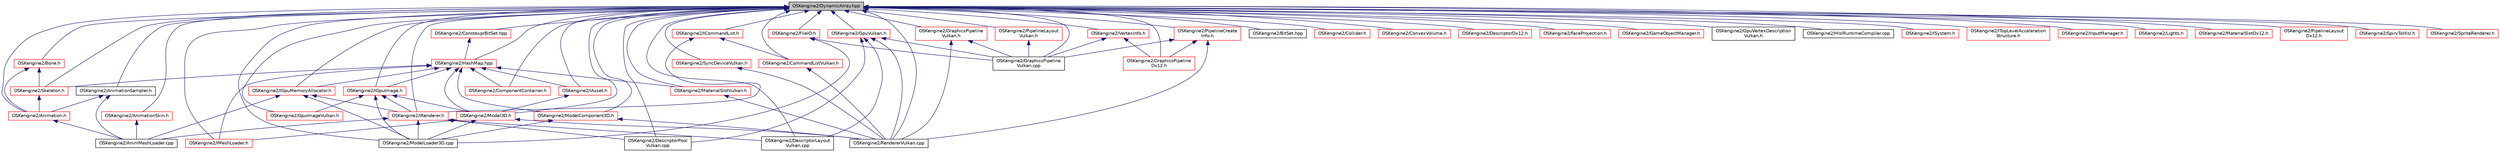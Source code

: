 digraph "OSKengine2/DynamicArray.hpp"
{
 // LATEX_PDF_SIZE
  edge [fontname="Helvetica",fontsize="10",labelfontname="Helvetica",labelfontsize="10"];
  node [fontname="Helvetica",fontsize="10",shape=record];
  Node1 [label="OSKengine2/DynamicArray.hpp",height=0.2,width=0.4,color="black", fillcolor="grey75", style="filled", fontcolor="black",tooltip=" "];
  Node1 -> Node2 [dir="back",color="midnightblue",fontsize="10",style="solid",fontname="Helvetica"];
  Node2 [label="OSKengine2/Animation.h",height=0.2,width=0.4,color="red", fillcolor="white", style="filled",URL="$_animation_8h.html",tooltip=" "];
  Node2 -> Node3 [dir="back",color="midnightblue",fontsize="10",style="solid",fontname="Helvetica"];
  Node3 [label="OSKengine2/AnimMeshLoader.cpp",height=0.2,width=0.4,color="black", fillcolor="white", style="filled",URL="$_anim_mesh_loader_8cpp.html",tooltip=" "];
  Node1 -> Node29 [dir="back",color="midnightblue",fontsize="10",style="solid",fontname="Helvetica"];
  Node29 [label="OSKengine2/AnimationSampler.h",height=0.2,width=0.4,color="black", fillcolor="white", style="filled",URL="$_animation_sampler_8h.html",tooltip=" "];
  Node29 -> Node3 [dir="back",color="midnightblue",fontsize="10",style="solid",fontname="Helvetica"];
  Node29 -> Node2 [dir="back",color="midnightblue",fontsize="10",style="solid",fontname="Helvetica"];
  Node1 -> Node30 [dir="back",color="midnightblue",fontsize="10",style="solid",fontname="Helvetica"];
  Node30 [label="OSKengine2/AnimationSkin.h",height=0.2,width=0.4,color="red", fillcolor="white", style="filled",URL="$_animation_skin_8h.html",tooltip=" "];
  Node30 -> Node3 [dir="back",color="midnightblue",fontsize="10",style="solid",fontname="Helvetica"];
  Node1 -> Node32 [dir="back",color="midnightblue",fontsize="10",style="solid",fontname="Helvetica"];
  Node32 [label="OSKengine2/BitSet.hpp",height=0.2,width=0.4,color="black", fillcolor="white", style="filled",URL="$_bit_set_8hpp.html",tooltip=" "];
  Node1 -> Node33 [dir="back",color="midnightblue",fontsize="10",style="solid",fontname="Helvetica"];
  Node33 [label="OSKengine2/Bone.h",height=0.2,width=0.4,color="red", fillcolor="white", style="filled",URL="$_bone_8h.html",tooltip=" "];
  Node33 -> Node2 [dir="back",color="midnightblue",fontsize="10",style="solid",fontname="Helvetica"];
  Node33 -> Node34 [dir="back",color="midnightblue",fontsize="10",style="solid",fontname="Helvetica"];
  Node34 [label="OSKengine2/Skeleton.h",height=0.2,width=0.4,color="red", fillcolor="white", style="filled",URL="$_skeleton_8h.html",tooltip=" "];
  Node34 -> Node2 [dir="back",color="midnightblue",fontsize="10",style="solid",fontname="Helvetica"];
  Node1 -> Node35 [dir="back",color="midnightblue",fontsize="10",style="solid",fontname="Helvetica"];
  Node35 [label="OSKengine2/Collider.h",height=0.2,width=0.4,color="red", fillcolor="white", style="filled",URL="$_collider_8h.html",tooltip=" "];
  Node1 -> Node37 [dir="back",color="midnightblue",fontsize="10",style="solid",fontname="Helvetica"];
  Node37 [label="OSKengine2/CommandListVulkan.h",height=0.2,width=0.4,color="red", fillcolor="white", style="filled",URL="$_command_list_vulkan_8h.html",tooltip=" "];
  Node37 -> Node25 [dir="back",color="midnightblue",fontsize="10",style="solid",fontname="Helvetica"];
  Node25 [label="OSKengine2/RendererVulkan.cpp",height=0.2,width=0.4,color="black", fillcolor="white", style="filled",URL="$_renderer_vulkan_8cpp.html",tooltip=" "];
  Node1 -> Node44 [dir="back",color="midnightblue",fontsize="10",style="solid",fontname="Helvetica"];
  Node44 [label="OSKengine2/ComponentContainer.h",height=0.2,width=0.4,color="red", fillcolor="white", style="filled",URL="$_component_container_8h.html",tooltip=" "];
  Node1 -> Node104 [dir="back",color="midnightblue",fontsize="10",style="solid",fontname="Helvetica"];
  Node104 [label="OSKengine2/ConstexprBitSet.hpp",height=0.2,width=0.4,color="red", fillcolor="white", style="filled",URL="$_constexpr_bit_set_8hpp.html",tooltip=" "];
  Node104 -> Node147 [dir="back",color="midnightblue",fontsize="10",style="solid",fontname="Helvetica"];
  Node147 [label="OSKengine2/HashMap.hpp",height=0.2,width=0.4,color="red", fillcolor="white", style="filled",URL="$_hash_map_8hpp.html",tooltip=" "];
  Node147 -> Node44 [dir="back",color="midnightblue",fontsize="10",style="solid",fontname="Helvetica"];
  Node147 -> Node150 [dir="back",color="midnightblue",fontsize="10",style="solid",fontname="Helvetica"];
  Node150 [label="OSKengine2/IAsset.h",height=0.2,width=0.4,color="red", fillcolor="white", style="filled",URL="$_i_asset_8h.html",tooltip=" "];
  Node150 -> Node11 [dir="back",color="midnightblue",fontsize="10",style="solid",fontname="Helvetica"];
  Node11 [label="OSKengine2/Model3D.h",height=0.2,width=0.4,color="red", fillcolor="white", style="filled",URL="$_model3_d_8h.html",tooltip=" "];
  Node11 -> Node15 [dir="back",color="midnightblue",fontsize="10",style="solid",fontname="Helvetica"];
  Node15 [label="OSKengine2/IMeshLoader.h",height=0.2,width=0.4,color="red", fillcolor="white", style="filled",URL="$_i_mesh_loader_8h.html",tooltip=" "];
  Node11 -> Node7 [dir="back",color="midnightblue",fontsize="10",style="solid",fontname="Helvetica"];
  Node7 [label="OSKengine2/ModelLoader3D.cpp",height=0.2,width=0.4,color="black", fillcolor="white", style="filled",URL="$_model_loader3_d_8cpp.html",tooltip=" "];
  Node11 -> Node25 [dir="back",color="midnightblue",fontsize="10",style="solid",fontname="Helvetica"];
  Node147 -> Node158 [dir="back",color="midnightblue",fontsize="10",style="solid",fontname="Helvetica"];
  Node158 [label="OSKengine2/IGpuImage.h",height=0.2,width=0.4,color="red", fillcolor="white", style="filled",URL="$_i_gpu_image_8h.html",tooltip=" "];
  Node158 -> Node161 [dir="back",color="midnightblue",fontsize="10",style="solid",fontname="Helvetica"];
  Node161 [label="OSKengine2/GpuImageVulkan.h",height=0.2,width=0.4,color="red", fillcolor="white", style="filled",URL="$_gpu_image_vulkan_8h.html",tooltip=" "];
  Node158 -> Node107 [dir="back",color="midnightblue",fontsize="10",style="solid",fontname="Helvetica"];
  Node107 [label="OSKengine2/IRenderer.h",height=0.2,width=0.4,color="red", fillcolor="white", style="filled",URL="$_i_renderer_8h.html",tooltip=" "];
  Node107 -> Node3 [dir="back",color="midnightblue",fontsize="10",style="solid",fontname="Helvetica"];
  Node107 -> Node58 [dir="back",color="midnightblue",fontsize="10",style="solid",fontname="Helvetica"];
  Node58 [label="OSKengine2/DescriptorLayout\lVulkan.cpp",height=0.2,width=0.4,color="black", fillcolor="white", style="filled",URL="$_descriptor_layout_vulkan_8cpp.html",tooltip=" "];
  Node107 -> Node59 [dir="back",color="midnightblue",fontsize="10",style="solid",fontname="Helvetica"];
  Node59 [label="OSKengine2/DescriptorPool\lVulkan.cpp",height=0.2,width=0.4,color="black", fillcolor="white", style="filled",URL="$_descriptor_pool_vulkan_8cpp.html",tooltip=" "];
  Node107 -> Node7 [dir="back",color="midnightblue",fontsize="10",style="solid",fontname="Helvetica"];
  Node158 -> Node11 [dir="back",color="midnightblue",fontsize="10",style="solid",fontname="Helvetica"];
  Node158 -> Node7 [dir="back",color="midnightblue",fontsize="10",style="solid",fontname="Helvetica"];
  Node147 -> Node173 [dir="back",color="midnightblue",fontsize="10",style="solid",fontname="Helvetica"];
  Node173 [label="OSKengine2/IGpuMemoryAllocator.h",height=0.2,width=0.4,color="red", fillcolor="white", style="filled",URL="$_i_gpu_memory_allocator_8h.html",tooltip=" "];
  Node173 -> Node3 [dir="back",color="midnightblue",fontsize="10",style="solid",fontname="Helvetica"];
  Node173 -> Node107 [dir="back",color="midnightblue",fontsize="10",style="solid",fontname="Helvetica"];
  Node173 -> Node7 [dir="back",color="midnightblue",fontsize="10",style="solid",fontname="Helvetica"];
  Node147 -> Node15 [dir="back",color="midnightblue",fontsize="10",style="solid",fontname="Helvetica"];
  Node147 -> Node189 [dir="back",color="midnightblue",fontsize="10",style="solid",fontname="Helvetica"];
  Node189 [label="OSKengine2/MaterialSlotVulkan.h",height=0.2,width=0.4,color="red", fillcolor="white", style="filled",URL="$_material_slot_vulkan_8h.html",tooltip=" "];
  Node189 -> Node25 [dir="back",color="midnightblue",fontsize="10",style="solid",fontname="Helvetica"];
  Node147 -> Node11 [dir="back",color="midnightblue",fontsize="10",style="solid",fontname="Helvetica"];
  Node147 -> Node125 [dir="back",color="midnightblue",fontsize="10",style="solid",fontname="Helvetica"];
  Node125 [label="OSKengine2/ModelComponent3D.h",height=0.2,width=0.4,color="red", fillcolor="white", style="filled",URL="$_model_component3_d_8h.html",tooltip=" "];
  Node125 -> Node7 [dir="back",color="midnightblue",fontsize="10",style="solid",fontname="Helvetica"];
  Node125 -> Node25 [dir="back",color="midnightblue",fontsize="10",style="solid",fontname="Helvetica"];
  Node147 -> Node34 [dir="back",color="midnightblue",fontsize="10",style="solid",fontname="Helvetica"];
  Node1 -> Node145 [dir="back",color="midnightblue",fontsize="10",style="solid",fontname="Helvetica"];
  Node145 [label="OSKengine2/ConvexVolume.h",height=0.2,width=0.4,color="red", fillcolor="white", style="filled",URL="$_convex_volume_8h.html",tooltip=" "];
  Node1 -> Node191 [dir="back",color="midnightblue",fontsize="10",style="solid",fontname="Helvetica"];
  Node191 [label="OSKengine2/DescriptorDx12.h",height=0.2,width=0.4,color="red", fillcolor="white", style="filled",URL="$_descriptor_dx12_8h.html",tooltip=" "];
  Node1 -> Node58 [dir="back",color="midnightblue",fontsize="10",style="solid",fontname="Helvetica"];
  Node1 -> Node59 [dir="back",color="midnightblue",fontsize="10",style="solid",fontname="Helvetica"];
  Node1 -> Node195 [dir="back",color="midnightblue",fontsize="10",style="solid",fontname="Helvetica"];
  Node195 [label="OSKengine2/FaceProjection.h",height=0.2,width=0.4,color="red", fillcolor="white", style="filled",URL="$_face_projection_8h.html",tooltip=" "];
  Node1 -> Node197 [dir="back",color="midnightblue",fontsize="10",style="solid",fontname="Helvetica"];
  Node197 [label="OSKengine2/FileIO.h",height=0.2,width=0.4,color="red", fillcolor="white", style="filled",URL="$_file_i_o_8h.html",tooltip=" "];
  Node197 -> Node110 [dir="back",color="midnightblue",fontsize="10",style="solid",fontname="Helvetica"];
  Node110 [label="OSKengine2/GraphicsPipeline\lVulkan.cpp",height=0.2,width=0.4,color="black", fillcolor="white", style="filled",URL="$_graphics_pipeline_vulkan_8cpp.html",tooltip=" "];
  Node197 -> Node7 [dir="back",color="midnightblue",fontsize="10",style="solid",fontname="Helvetica"];
  Node1 -> Node115 [dir="back",color="midnightblue",fontsize="10",style="solid",fontname="Helvetica"];
  Node115 [label="OSKengine2/GameObjectManager.h",height=0.2,width=0.4,color="red", fillcolor="white", style="filled",URL="$_game_object_manager_8h.html",tooltip=" "];
  Node1 -> Node161 [dir="back",color="midnightblue",fontsize="10",style="solid",fontname="Helvetica"];
  Node1 -> Node199 [dir="back",color="midnightblue",fontsize="10",style="solid",fontname="Helvetica"];
  Node199 [label="OSKengine2/GpuVertexDescription\lVulkan.h",height=0.2,width=0.4,color="black", fillcolor="white", style="filled",URL="$_gpu_vertex_description_vulkan_8h.html",tooltip=" "];
  Node1 -> Node200 [dir="back",color="midnightblue",fontsize="10",style="solid",fontname="Helvetica"];
  Node200 [label="OSKengine2/GpuVulkan.h",height=0.2,width=0.4,color="red", fillcolor="white", style="filled",URL="$_gpu_vulkan_8h.html",tooltip=" "];
  Node200 -> Node58 [dir="back",color="midnightblue",fontsize="10",style="solid",fontname="Helvetica"];
  Node200 -> Node59 [dir="back",color="midnightblue",fontsize="10",style="solid",fontname="Helvetica"];
  Node200 -> Node110 [dir="back",color="midnightblue",fontsize="10",style="solid",fontname="Helvetica"];
  Node200 -> Node25 [dir="back",color="midnightblue",fontsize="10",style="solid",fontname="Helvetica"];
  Node1 -> Node185 [dir="back",color="midnightblue",fontsize="10",style="solid",fontname="Helvetica"];
  Node185 [label="OSKengine2/GraphicsPipeline\lDx12.h",height=0.2,width=0.4,color="red", fillcolor="white", style="filled",URL="$_graphics_pipeline_dx12_8h.html",tooltip=" "];
  Node1 -> Node110 [dir="back",color="midnightblue",fontsize="10",style="solid",fontname="Helvetica"];
  Node1 -> Node203 [dir="back",color="midnightblue",fontsize="10",style="solid",fontname="Helvetica"];
  Node203 [label="OSKengine2/GraphicsPipeline\lVulkan.h",height=0.2,width=0.4,color="red", fillcolor="white", style="filled",URL="$_graphics_pipeline_vulkan_8h.html",tooltip=" "];
  Node203 -> Node110 [dir="back",color="midnightblue",fontsize="10",style="solid",fontname="Helvetica"];
  Node203 -> Node25 [dir="back",color="midnightblue",fontsize="10",style="solid",fontname="Helvetica"];
  Node1 -> Node147 [dir="back",color="midnightblue",fontsize="10",style="solid",fontname="Helvetica"];
  Node1 -> Node204 [dir="back",color="midnightblue",fontsize="10",style="solid",fontname="Helvetica"];
  Node204 [label="OSKengine2/HlslRuntimeCompiler.cpp",height=0.2,width=0.4,color="black", fillcolor="white", style="filled",URL="$_hlsl_runtime_compiler_8cpp.html",tooltip=" "];
  Node1 -> Node150 [dir="back",color="midnightblue",fontsize="10",style="solid",fontname="Helvetica"];
  Node1 -> Node205 [dir="back",color="midnightblue",fontsize="10",style="solid",fontname="Helvetica"];
  Node205 [label="OSKengine2/ICommandList.h",height=0.2,width=0.4,color="red", fillcolor="white", style="filled",URL="$_i_command_list_8h.html",tooltip=" "];
  Node205 -> Node37 [dir="back",color="midnightblue",fontsize="10",style="solid",fontname="Helvetica"];
  Node205 -> Node107 [dir="back",color="midnightblue",fontsize="10",style="solid",fontname="Helvetica"];
  Node1 -> Node158 [dir="back",color="midnightblue",fontsize="10",style="solid",fontname="Helvetica"];
  Node1 -> Node173 [dir="back",color="midnightblue",fontsize="10",style="solid",fontname="Helvetica"];
  Node1 -> Node15 [dir="back",color="midnightblue",fontsize="10",style="solid",fontname="Helvetica"];
  Node1 -> Node107 [dir="back",color="midnightblue",fontsize="10",style="solid",fontname="Helvetica"];
  Node1 -> Node116 [dir="back",color="midnightblue",fontsize="10",style="solid",fontname="Helvetica"];
  Node116 [label="OSKengine2/ISystem.h",height=0.2,width=0.4,color="red", fillcolor="white", style="filled",URL="$_i_system_8h.html",tooltip=" "];
  Node1 -> Node208 [dir="back",color="midnightblue",fontsize="10",style="solid",fontname="Helvetica"];
  Node208 [label="OSKengine2/ITopLevelAcceleration\lStructure.h",height=0.2,width=0.4,color="red", fillcolor="white", style="filled",URL="$_i_top_level_acceleration_structure_8h.html",tooltip=" "];
  Node1 -> Node211 [dir="back",color="midnightblue",fontsize="10",style="solid",fontname="Helvetica"];
  Node211 [label="OSKengine2/InputManager.h",height=0.2,width=0.4,color="red", fillcolor="white", style="filled",URL="$_input_manager_8h.html",tooltip=" "];
  Node1 -> Node213 [dir="back",color="midnightblue",fontsize="10",style="solid",fontname="Helvetica"];
  Node213 [label="OSKengine2/Lights.h",height=0.2,width=0.4,color="red", fillcolor="white", style="filled",URL="$_lights_8h.html",tooltip=" "];
  Node1 -> Node214 [dir="back",color="midnightblue",fontsize="10",style="solid",fontname="Helvetica"];
  Node214 [label="OSKengine2/MaterialSlotDx12.h",height=0.2,width=0.4,color="red", fillcolor="white", style="filled",URL="$_material_slot_dx12_8h.html",tooltip=" "];
  Node1 -> Node189 [dir="back",color="midnightblue",fontsize="10",style="solid",fontname="Helvetica"];
  Node1 -> Node11 [dir="back",color="midnightblue",fontsize="10",style="solid",fontname="Helvetica"];
  Node1 -> Node125 [dir="back",color="midnightblue",fontsize="10",style="solid",fontname="Helvetica"];
  Node1 -> Node7 [dir="back",color="midnightblue",fontsize="10",style="solid",fontname="Helvetica"];
  Node1 -> Node215 [dir="back",color="midnightblue",fontsize="10",style="solid",fontname="Helvetica"];
  Node215 [label="OSKengine2/PipelineCreate\lInfo.h",height=0.2,width=0.4,color="red", fillcolor="white", style="filled",URL="$_pipeline_create_info_8h.html",tooltip=" "];
  Node215 -> Node185 [dir="back",color="midnightblue",fontsize="10",style="solid",fontname="Helvetica"];
  Node215 -> Node110 [dir="back",color="midnightblue",fontsize="10",style="solid",fontname="Helvetica"];
  Node215 -> Node25 [dir="back",color="midnightblue",fontsize="10",style="solid",fontname="Helvetica"];
  Node1 -> Node219 [dir="back",color="midnightblue",fontsize="10",style="solid",fontname="Helvetica"];
  Node219 [label="OSKengine2/PipelineLayout\lDx12.h",height=0.2,width=0.4,color="red", fillcolor="white", style="filled",URL="$_pipeline_layout_dx12_8h.html",tooltip=" "];
  Node1 -> Node220 [dir="back",color="midnightblue",fontsize="10",style="solid",fontname="Helvetica"];
  Node220 [label="OSKengine2/PipelineLayout\lVulkan.h",height=0.2,width=0.4,color="red", fillcolor="white", style="filled",URL="$_pipeline_layout_vulkan_8h.html",tooltip=" "];
  Node220 -> Node110 [dir="back",color="midnightblue",fontsize="10",style="solid",fontname="Helvetica"];
  Node1 -> Node25 [dir="back",color="midnightblue",fontsize="10",style="solid",fontname="Helvetica"];
  Node1 -> Node34 [dir="back",color="midnightblue",fontsize="10",style="solid",fontname="Helvetica"];
  Node1 -> Node221 [dir="back",color="midnightblue",fontsize="10",style="solid",fontname="Helvetica"];
  Node221 [label="OSKengine2/SpirvToHlsl.h",height=0.2,width=0.4,color="red", fillcolor="white", style="filled",URL="$_spirv_to_hlsl_8h.html",tooltip=" "];
  Node1 -> Node178 [dir="back",color="midnightblue",fontsize="10",style="solid",fontname="Helvetica"];
  Node178 [label="OSKengine2/SpriteRenderer.h",height=0.2,width=0.4,color="red", fillcolor="white", style="filled",URL="$_sprite_renderer_8h.html",tooltip=" "];
  Node1 -> Node222 [dir="back",color="midnightblue",fontsize="10",style="solid",fontname="Helvetica"];
  Node222 [label="OSKengine2/SyncDeviceVulkan.h",height=0.2,width=0.4,color="red", fillcolor="white", style="filled",URL="$_sync_device_vulkan_8h.html",tooltip=" "];
  Node222 -> Node25 [dir="back",color="midnightblue",fontsize="10",style="solid",fontname="Helvetica"];
  Node1 -> Node223 [dir="back",color="midnightblue",fontsize="10",style="solid",fontname="Helvetica"];
  Node223 [label="OSKengine2/VertexInfo.h",height=0.2,width=0.4,color="red", fillcolor="white", style="filled",URL="$_vertex_info_8h.html",tooltip=" "];
  Node223 -> Node185 [dir="back",color="midnightblue",fontsize="10",style="solid",fontname="Helvetica"];
  Node223 -> Node110 [dir="back",color="midnightblue",fontsize="10",style="solid",fontname="Helvetica"];
}
